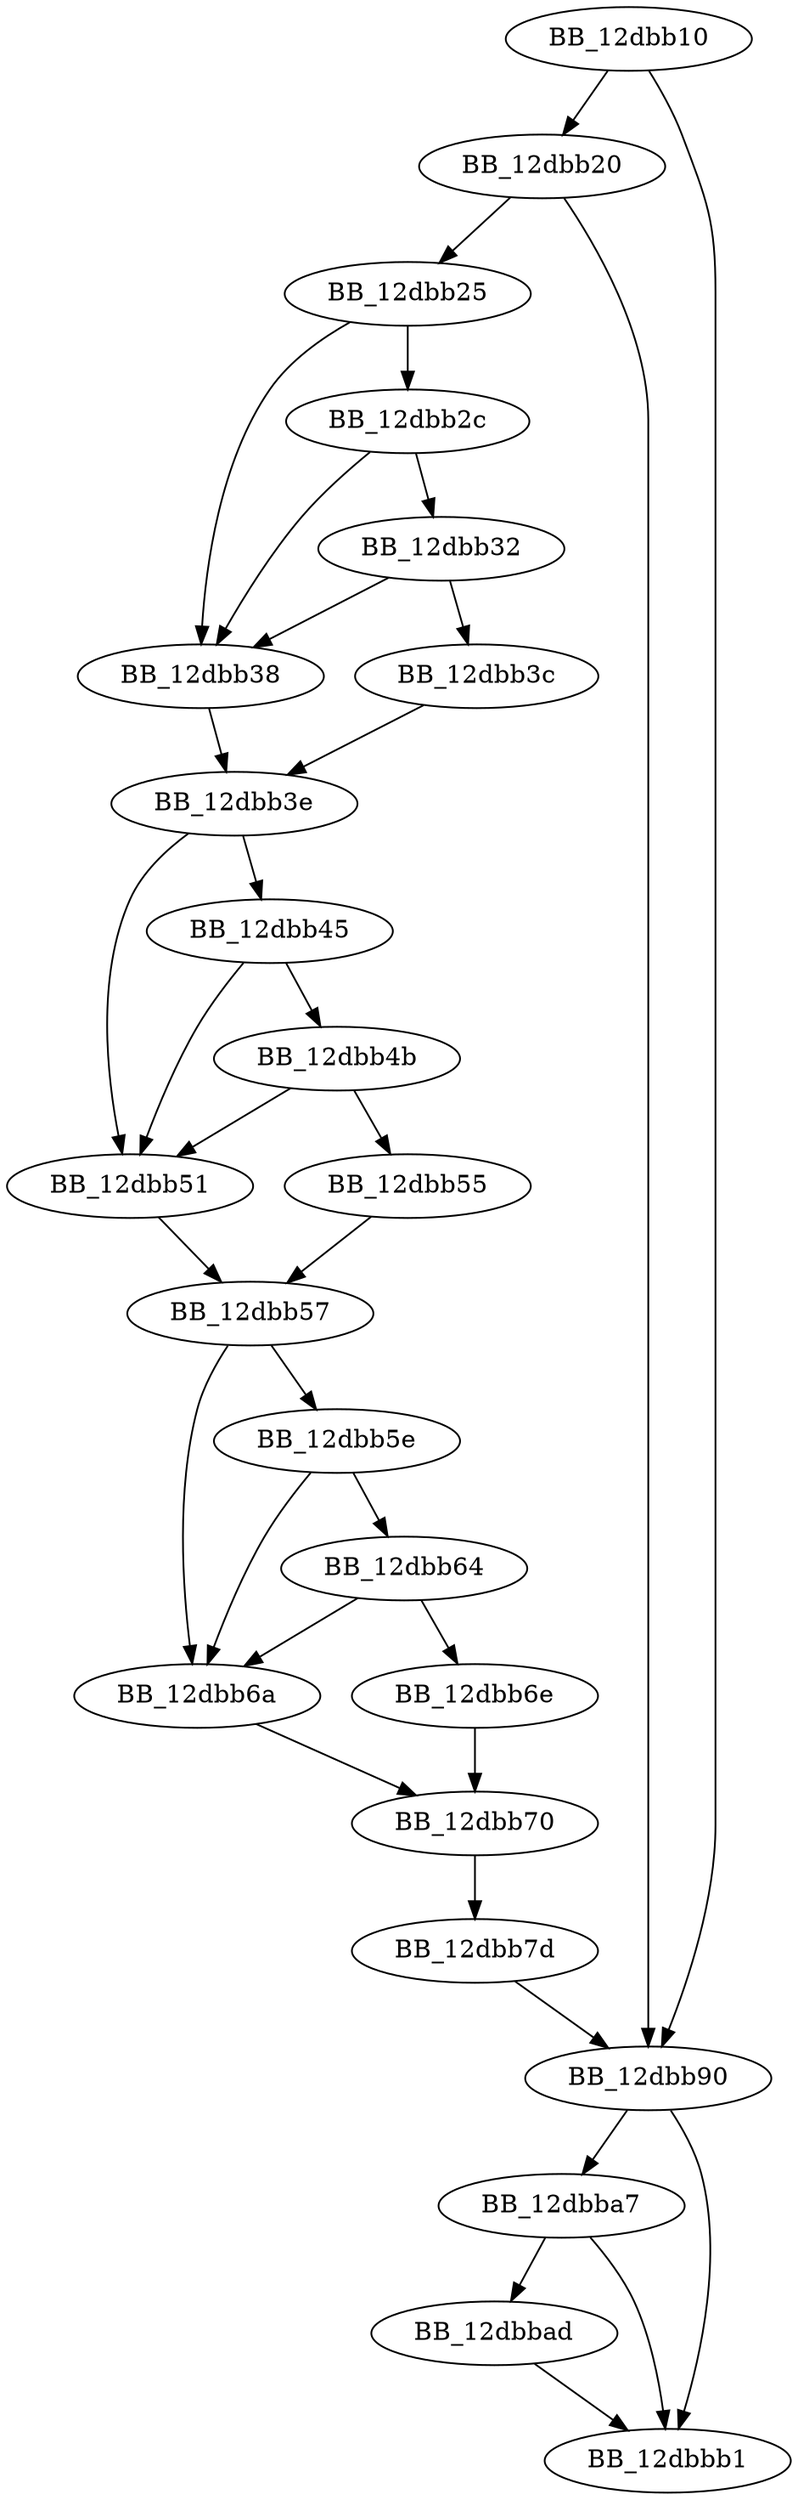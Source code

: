 DiGraph sub_12DBB10{
BB_12dbb10->BB_12dbb20
BB_12dbb10->BB_12dbb90
BB_12dbb20->BB_12dbb25
BB_12dbb20->BB_12dbb90
BB_12dbb25->BB_12dbb2c
BB_12dbb25->BB_12dbb38
BB_12dbb2c->BB_12dbb32
BB_12dbb2c->BB_12dbb38
BB_12dbb32->BB_12dbb38
BB_12dbb32->BB_12dbb3c
BB_12dbb38->BB_12dbb3e
BB_12dbb3c->BB_12dbb3e
BB_12dbb3e->BB_12dbb45
BB_12dbb3e->BB_12dbb51
BB_12dbb45->BB_12dbb4b
BB_12dbb45->BB_12dbb51
BB_12dbb4b->BB_12dbb51
BB_12dbb4b->BB_12dbb55
BB_12dbb51->BB_12dbb57
BB_12dbb55->BB_12dbb57
BB_12dbb57->BB_12dbb5e
BB_12dbb57->BB_12dbb6a
BB_12dbb5e->BB_12dbb64
BB_12dbb5e->BB_12dbb6a
BB_12dbb64->BB_12dbb6a
BB_12dbb64->BB_12dbb6e
BB_12dbb6a->BB_12dbb70
BB_12dbb6e->BB_12dbb70
BB_12dbb70->BB_12dbb7d
BB_12dbb7d->BB_12dbb90
BB_12dbb90->BB_12dbba7
BB_12dbb90->BB_12dbbb1
BB_12dbba7->BB_12dbbad
BB_12dbba7->BB_12dbbb1
BB_12dbbad->BB_12dbbb1
}
